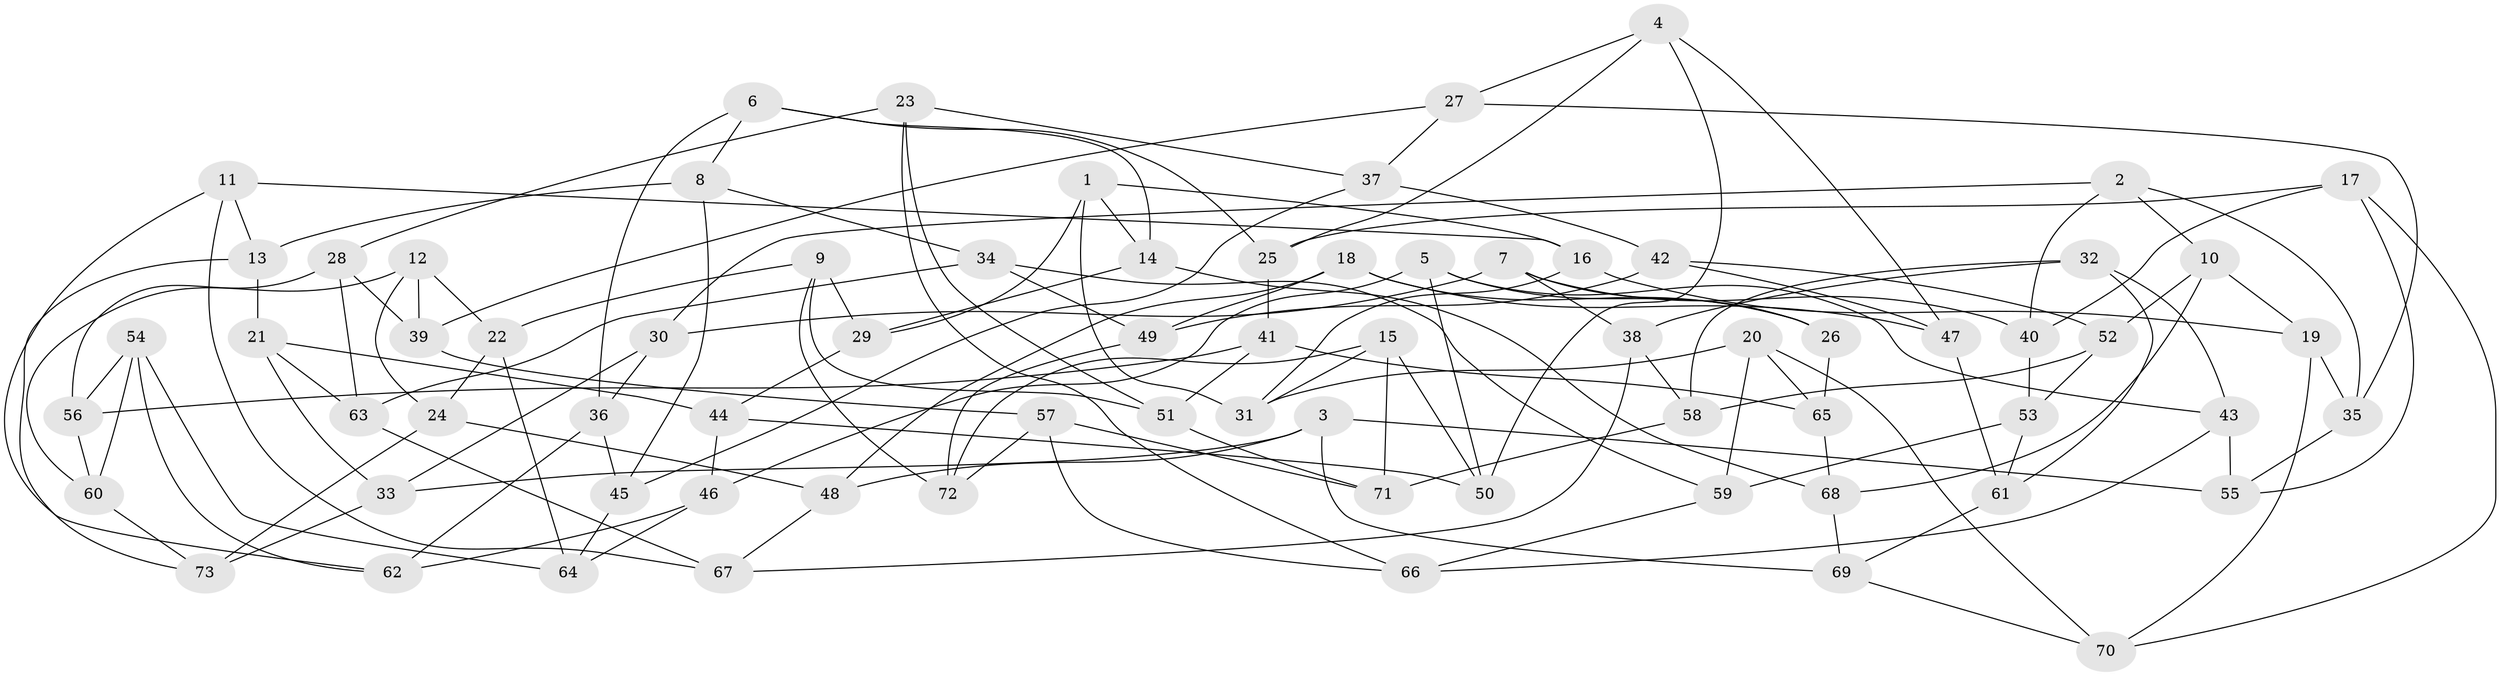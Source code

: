 // coarse degree distribution, {4: 0.3448275862068966, 7: 0.034482758620689655, 6: 0.1724137931034483, 12: 0.06896551724137931, 9: 0.034482758620689655, 11: 0.06896551724137931, 5: 0.10344827586206896, 8: 0.06896551724137931, 3: 0.10344827586206896}
// Generated by graph-tools (version 1.1) at 2025/20/03/04/25 18:20:54]
// undirected, 73 vertices, 146 edges
graph export_dot {
graph [start="1"]
  node [color=gray90,style=filled];
  1;
  2;
  3;
  4;
  5;
  6;
  7;
  8;
  9;
  10;
  11;
  12;
  13;
  14;
  15;
  16;
  17;
  18;
  19;
  20;
  21;
  22;
  23;
  24;
  25;
  26;
  27;
  28;
  29;
  30;
  31;
  32;
  33;
  34;
  35;
  36;
  37;
  38;
  39;
  40;
  41;
  42;
  43;
  44;
  45;
  46;
  47;
  48;
  49;
  50;
  51;
  52;
  53;
  54;
  55;
  56;
  57;
  58;
  59;
  60;
  61;
  62;
  63;
  64;
  65;
  66;
  67;
  68;
  69;
  70;
  71;
  72;
  73;
  1 -- 14;
  1 -- 16;
  1 -- 29;
  1 -- 31;
  2 -- 10;
  2 -- 35;
  2 -- 30;
  2 -- 40;
  3 -- 48;
  3 -- 33;
  3 -- 69;
  3 -- 55;
  4 -- 50;
  4 -- 25;
  4 -- 47;
  4 -- 27;
  5 -- 46;
  5 -- 50;
  5 -- 43;
  5 -- 26;
  6 -- 25;
  6 -- 14;
  6 -- 8;
  6 -- 36;
  7 -- 38;
  7 -- 26;
  7 -- 40;
  7 -- 30;
  8 -- 13;
  8 -- 45;
  8 -- 34;
  9 -- 22;
  9 -- 29;
  9 -- 51;
  9 -- 72;
  10 -- 19;
  10 -- 52;
  10 -- 68;
  11 -- 67;
  11 -- 13;
  11 -- 16;
  11 -- 62;
  12 -- 60;
  12 -- 22;
  12 -- 39;
  12 -- 24;
  13 -- 73;
  13 -- 21;
  14 -- 29;
  14 -- 68;
  15 -- 72;
  15 -- 31;
  15 -- 71;
  15 -- 50;
  16 -- 31;
  16 -- 19;
  17 -- 25;
  17 -- 70;
  17 -- 40;
  17 -- 55;
  18 -- 26;
  18 -- 48;
  18 -- 49;
  18 -- 47;
  19 -- 70;
  19 -- 35;
  20 -- 31;
  20 -- 65;
  20 -- 59;
  20 -- 70;
  21 -- 63;
  21 -- 44;
  21 -- 33;
  22 -- 64;
  22 -- 24;
  23 -- 66;
  23 -- 37;
  23 -- 51;
  23 -- 28;
  24 -- 48;
  24 -- 73;
  25 -- 41;
  26 -- 65;
  27 -- 39;
  27 -- 35;
  27 -- 37;
  28 -- 63;
  28 -- 56;
  28 -- 39;
  29 -- 44;
  30 -- 33;
  30 -- 36;
  32 -- 58;
  32 -- 38;
  32 -- 43;
  32 -- 61;
  33 -- 73;
  34 -- 59;
  34 -- 49;
  34 -- 63;
  35 -- 55;
  36 -- 45;
  36 -- 62;
  37 -- 45;
  37 -- 42;
  38 -- 58;
  38 -- 67;
  39 -- 57;
  40 -- 53;
  41 -- 56;
  41 -- 51;
  41 -- 65;
  42 -- 47;
  42 -- 49;
  42 -- 52;
  43 -- 55;
  43 -- 66;
  44 -- 46;
  44 -- 50;
  45 -- 64;
  46 -- 62;
  46 -- 64;
  47 -- 61;
  48 -- 67;
  49 -- 72;
  51 -- 71;
  52 -- 53;
  52 -- 58;
  53 -- 59;
  53 -- 61;
  54 -- 64;
  54 -- 60;
  54 -- 56;
  54 -- 62;
  56 -- 60;
  57 -- 72;
  57 -- 71;
  57 -- 66;
  58 -- 71;
  59 -- 66;
  60 -- 73;
  61 -- 69;
  63 -- 67;
  65 -- 68;
  68 -- 69;
  69 -- 70;
}
